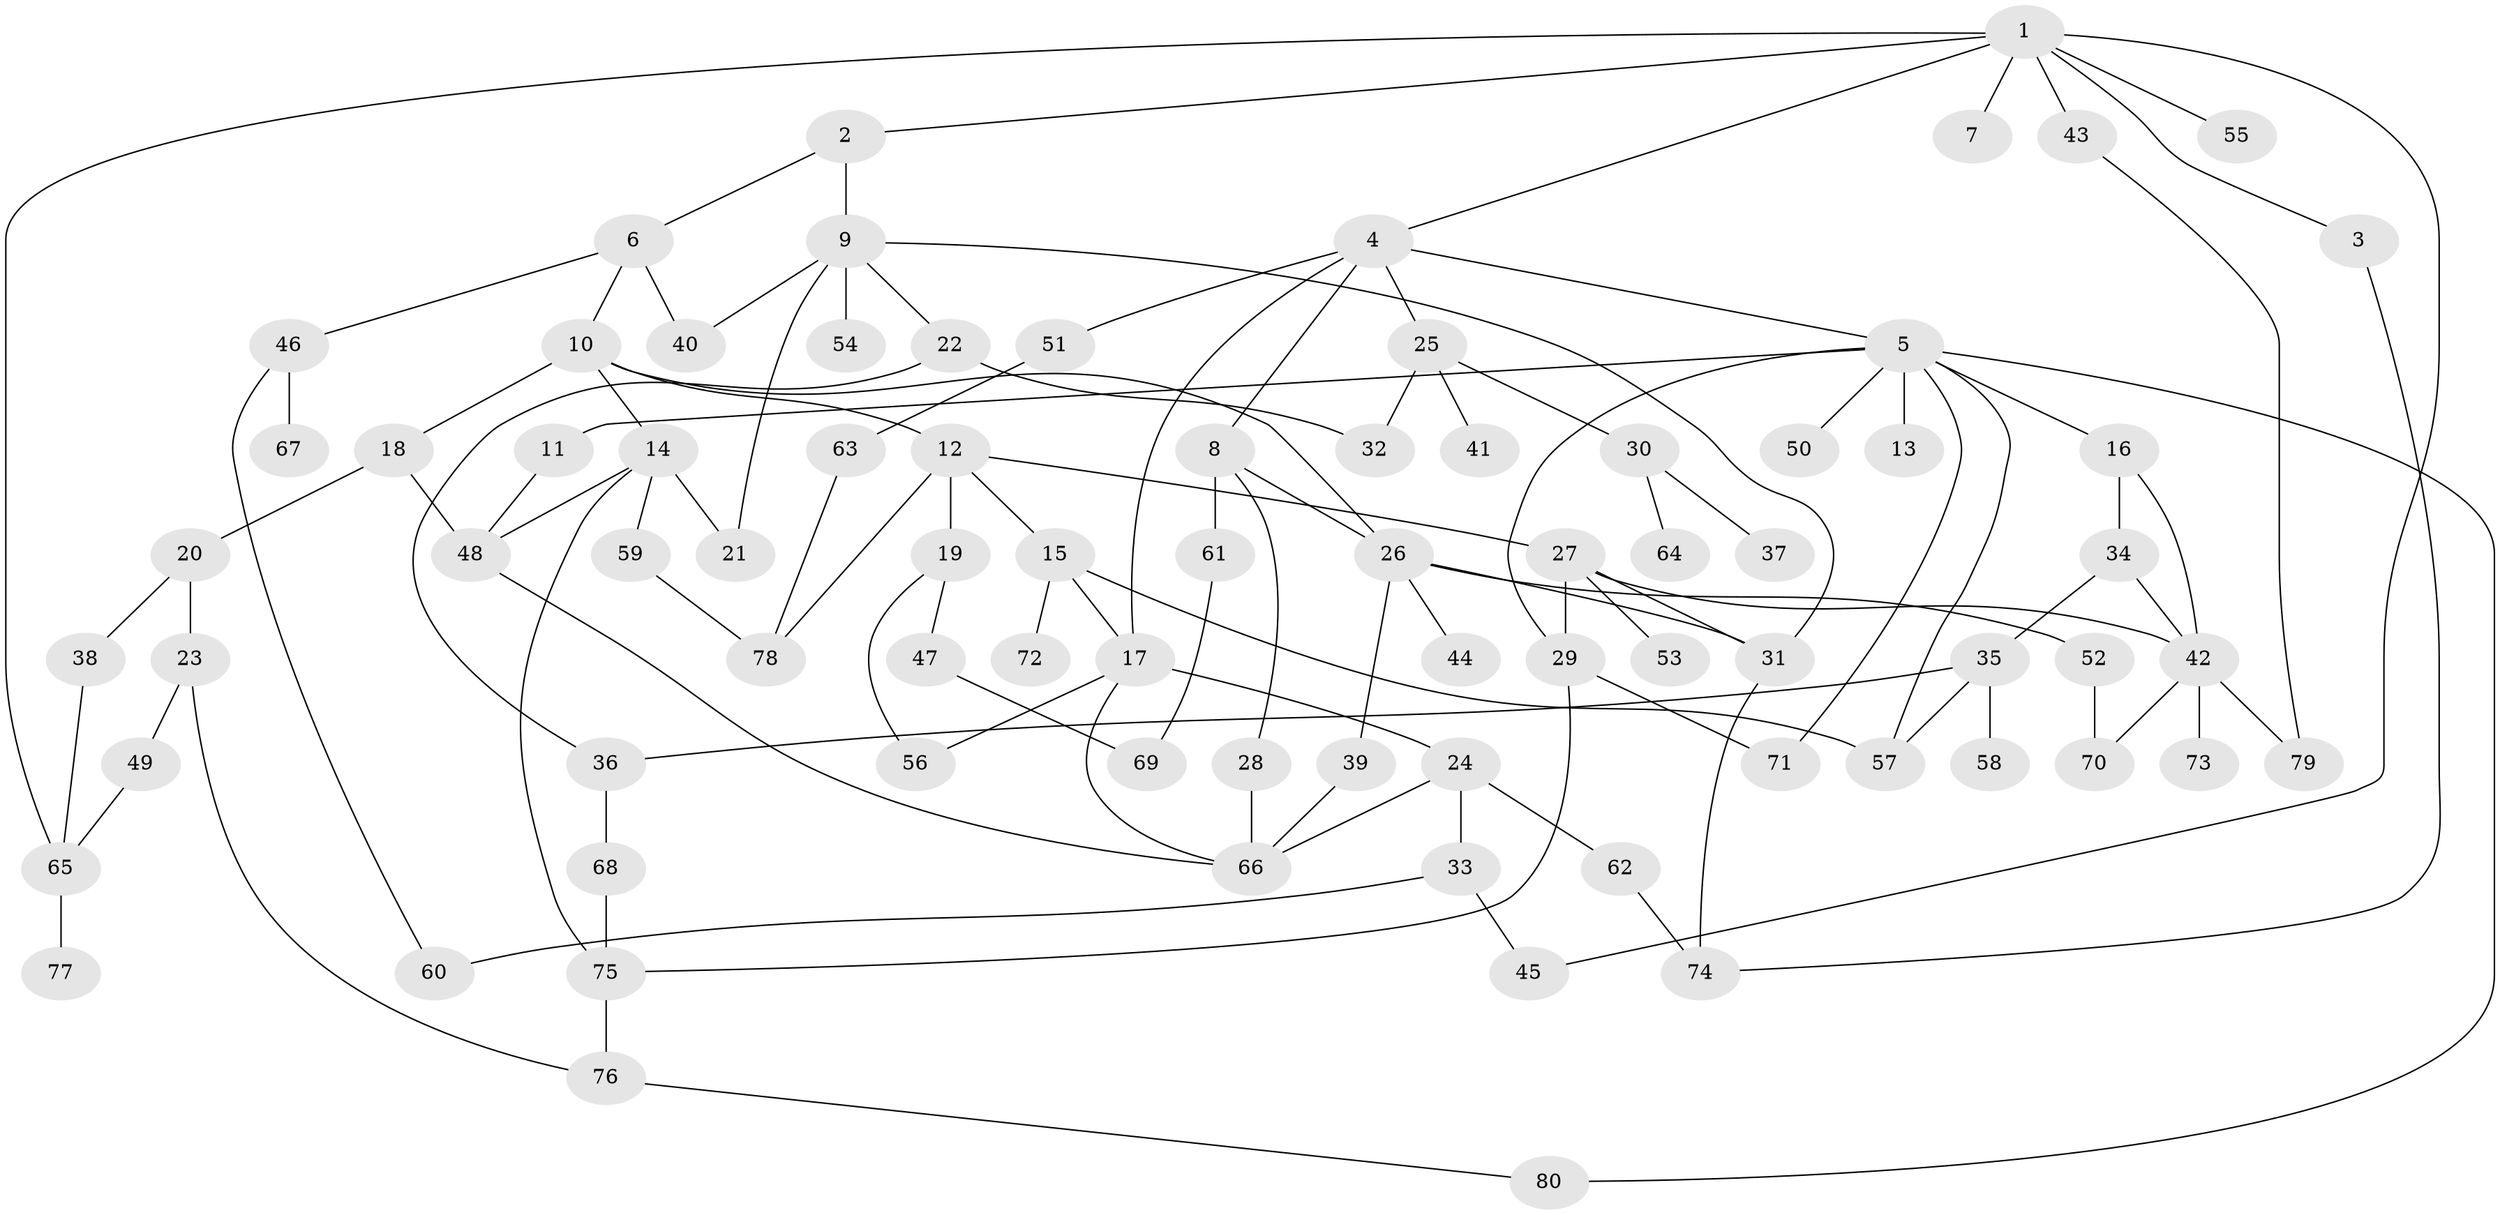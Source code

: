 // coarse degree distribution, {9: 0.019230769230769232, 2: 0.28846153846153844, 6: 0.038461538461538464, 8: 0.057692307692307696, 4: 0.07692307692307693, 1: 0.19230769230769232, 7: 0.057692307692307696, 5: 0.07692307692307693, 3: 0.19230769230769232}
// Generated by graph-tools (version 1.1) at 2025/41/03/06/25 10:41:25]
// undirected, 80 vertices, 115 edges
graph export_dot {
graph [start="1"]
  node [color=gray90,style=filled];
  1;
  2;
  3;
  4;
  5;
  6;
  7;
  8;
  9;
  10;
  11;
  12;
  13;
  14;
  15;
  16;
  17;
  18;
  19;
  20;
  21;
  22;
  23;
  24;
  25;
  26;
  27;
  28;
  29;
  30;
  31;
  32;
  33;
  34;
  35;
  36;
  37;
  38;
  39;
  40;
  41;
  42;
  43;
  44;
  45;
  46;
  47;
  48;
  49;
  50;
  51;
  52;
  53;
  54;
  55;
  56;
  57;
  58;
  59;
  60;
  61;
  62;
  63;
  64;
  65;
  66;
  67;
  68;
  69;
  70;
  71;
  72;
  73;
  74;
  75;
  76;
  77;
  78;
  79;
  80;
  1 -- 2;
  1 -- 3;
  1 -- 4;
  1 -- 7;
  1 -- 43;
  1 -- 55;
  1 -- 45;
  1 -- 65;
  2 -- 6;
  2 -- 9;
  3 -- 74;
  4 -- 5;
  4 -- 8;
  4 -- 17;
  4 -- 25;
  4 -- 51;
  5 -- 11;
  5 -- 13;
  5 -- 16;
  5 -- 29;
  5 -- 50;
  5 -- 57;
  5 -- 71;
  5 -- 80;
  6 -- 10;
  6 -- 40;
  6 -- 46;
  8 -- 28;
  8 -- 61;
  8 -- 26;
  9 -- 21;
  9 -- 22;
  9 -- 54;
  9 -- 31;
  9 -- 40;
  10 -- 12;
  10 -- 14;
  10 -- 18;
  10 -- 26;
  11 -- 48;
  12 -- 15;
  12 -- 19;
  12 -- 27;
  12 -- 78;
  14 -- 59;
  14 -- 48;
  14 -- 75;
  14 -- 21;
  15 -- 72;
  15 -- 57;
  15 -- 17;
  16 -- 34;
  16 -- 42;
  17 -- 24;
  17 -- 66;
  17 -- 56;
  18 -- 20;
  18 -- 48;
  19 -- 47;
  19 -- 56;
  20 -- 23;
  20 -- 38;
  22 -- 36;
  22 -- 32;
  23 -- 49;
  23 -- 76;
  24 -- 33;
  24 -- 62;
  24 -- 66;
  25 -- 30;
  25 -- 32;
  25 -- 41;
  26 -- 31;
  26 -- 39;
  26 -- 44;
  26 -- 52;
  27 -- 42;
  27 -- 53;
  27 -- 29;
  27 -- 31;
  28 -- 66;
  29 -- 75;
  29 -- 71;
  30 -- 37;
  30 -- 64;
  31 -- 74;
  33 -- 45;
  33 -- 60;
  34 -- 35;
  34 -- 42;
  35 -- 58;
  35 -- 36;
  35 -- 57;
  36 -- 68;
  38 -- 65;
  39 -- 66;
  42 -- 70;
  42 -- 73;
  42 -- 79;
  43 -- 79;
  46 -- 60;
  46 -- 67;
  47 -- 69;
  48 -- 66;
  49 -- 65;
  51 -- 63;
  52 -- 70;
  59 -- 78;
  61 -- 69;
  62 -- 74;
  63 -- 78;
  65 -- 77;
  68 -- 75;
  75 -- 76;
  76 -- 80;
}
